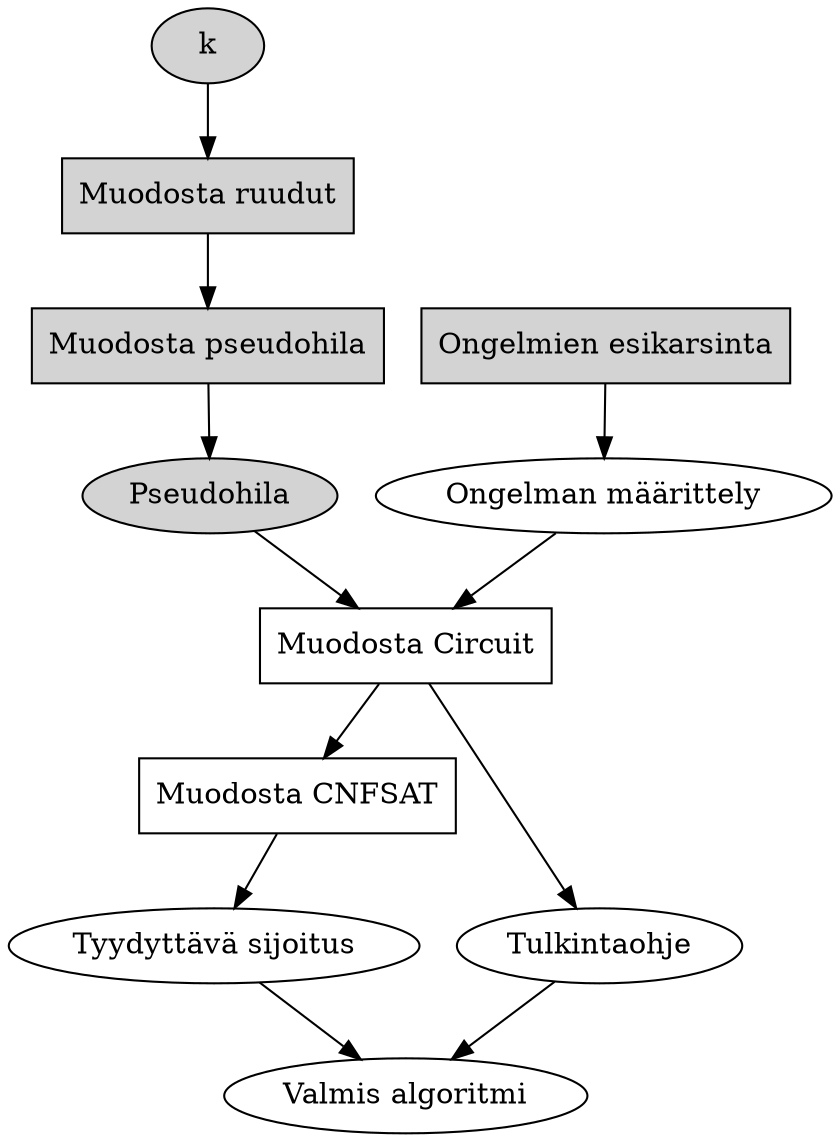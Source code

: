 digraph {
  //rankdir = "LR"
  select_k[label="k"][style=filled][fillcolor="lightgray"]
  tiles[label="Muodosta ruudut", shape="box"][style=filled][fillcolor="lightgray"]
  make_graphdef[label="Muodosta pseudohila", shape="box"][style=filled][fillcolor="lightgray"]
  graphdef[label="Pseudohila"][style=filled][fillcolor="lightgray"]
  pre_filter[label="Ongelmien esikarsinta", shape="box"][style=filled][fillcolor="lightgray"]
  probdef[label="Ongelman määrittely"]
  cqt[label="Muodosta Circuit", shape="box"]
  cnf[label="Muodosta CNFSAT", shape="box"]
  interpret[label="Tulkintaohje"]
  assignment[label="Tyydyttävä sijoitus"]
  algorithm[label="Valmis algoritmi"]

  select_k -> tiles
  tiles -> make_graphdef
  make_graphdef -> graphdef
  pre_filter -> probdef
  probdef -> cqt
  graphdef -> cqt
  cqt -> cnf
  cqt -> interpret
  cnf -> assignment
  assignment -> algorithm
  interpret -> algorithm
}
